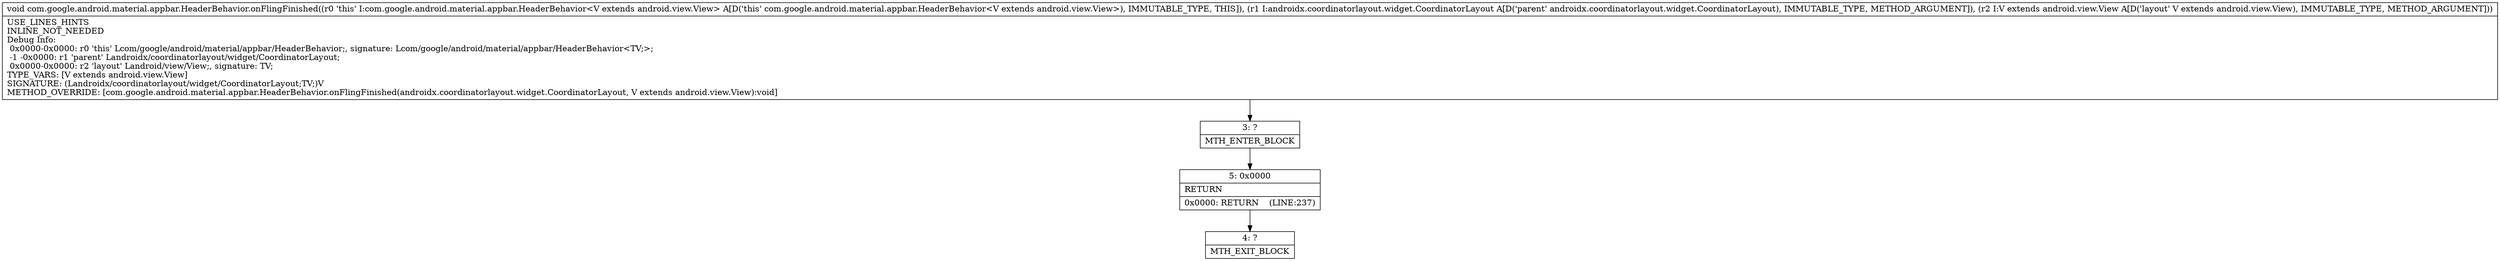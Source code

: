 digraph "CFG forcom.google.android.material.appbar.HeaderBehavior.onFlingFinished(Landroidx\/coordinatorlayout\/widget\/CoordinatorLayout;Landroid\/view\/View;)V" {
Node_3 [shape=record,label="{3\:\ ?|MTH_ENTER_BLOCK\l}"];
Node_5 [shape=record,label="{5\:\ 0x0000|RETURN\l|0x0000: RETURN    (LINE:237)\l}"];
Node_4 [shape=record,label="{4\:\ ?|MTH_EXIT_BLOCK\l}"];
MethodNode[shape=record,label="{void com.google.android.material.appbar.HeaderBehavior.onFlingFinished((r0 'this' I:com.google.android.material.appbar.HeaderBehavior\<V extends android.view.View\> A[D('this' com.google.android.material.appbar.HeaderBehavior\<V extends android.view.View\>), IMMUTABLE_TYPE, THIS]), (r1 I:androidx.coordinatorlayout.widget.CoordinatorLayout A[D('parent' androidx.coordinatorlayout.widget.CoordinatorLayout), IMMUTABLE_TYPE, METHOD_ARGUMENT]), (r2 I:V extends android.view.View A[D('layout' V extends android.view.View), IMMUTABLE_TYPE, METHOD_ARGUMENT]))  | USE_LINES_HINTS\lINLINE_NOT_NEEDED\lDebug Info:\l  0x0000\-0x0000: r0 'this' Lcom\/google\/android\/material\/appbar\/HeaderBehavior;, signature: Lcom\/google\/android\/material\/appbar\/HeaderBehavior\<TV;\>;\l  \-1 \-0x0000: r1 'parent' Landroidx\/coordinatorlayout\/widget\/CoordinatorLayout;\l  0x0000\-0x0000: r2 'layout' Landroid\/view\/View;, signature: TV;\lTYPE_VARS: [V extends android.view.View]\lSIGNATURE: (Landroidx\/coordinatorlayout\/widget\/CoordinatorLayout;TV;)V\lMETHOD_OVERRIDE: [com.google.android.material.appbar.HeaderBehavior.onFlingFinished(androidx.coordinatorlayout.widget.CoordinatorLayout, V extends android.view.View):void]\l}"];
MethodNode -> Node_3;Node_3 -> Node_5;
Node_5 -> Node_4;
}

